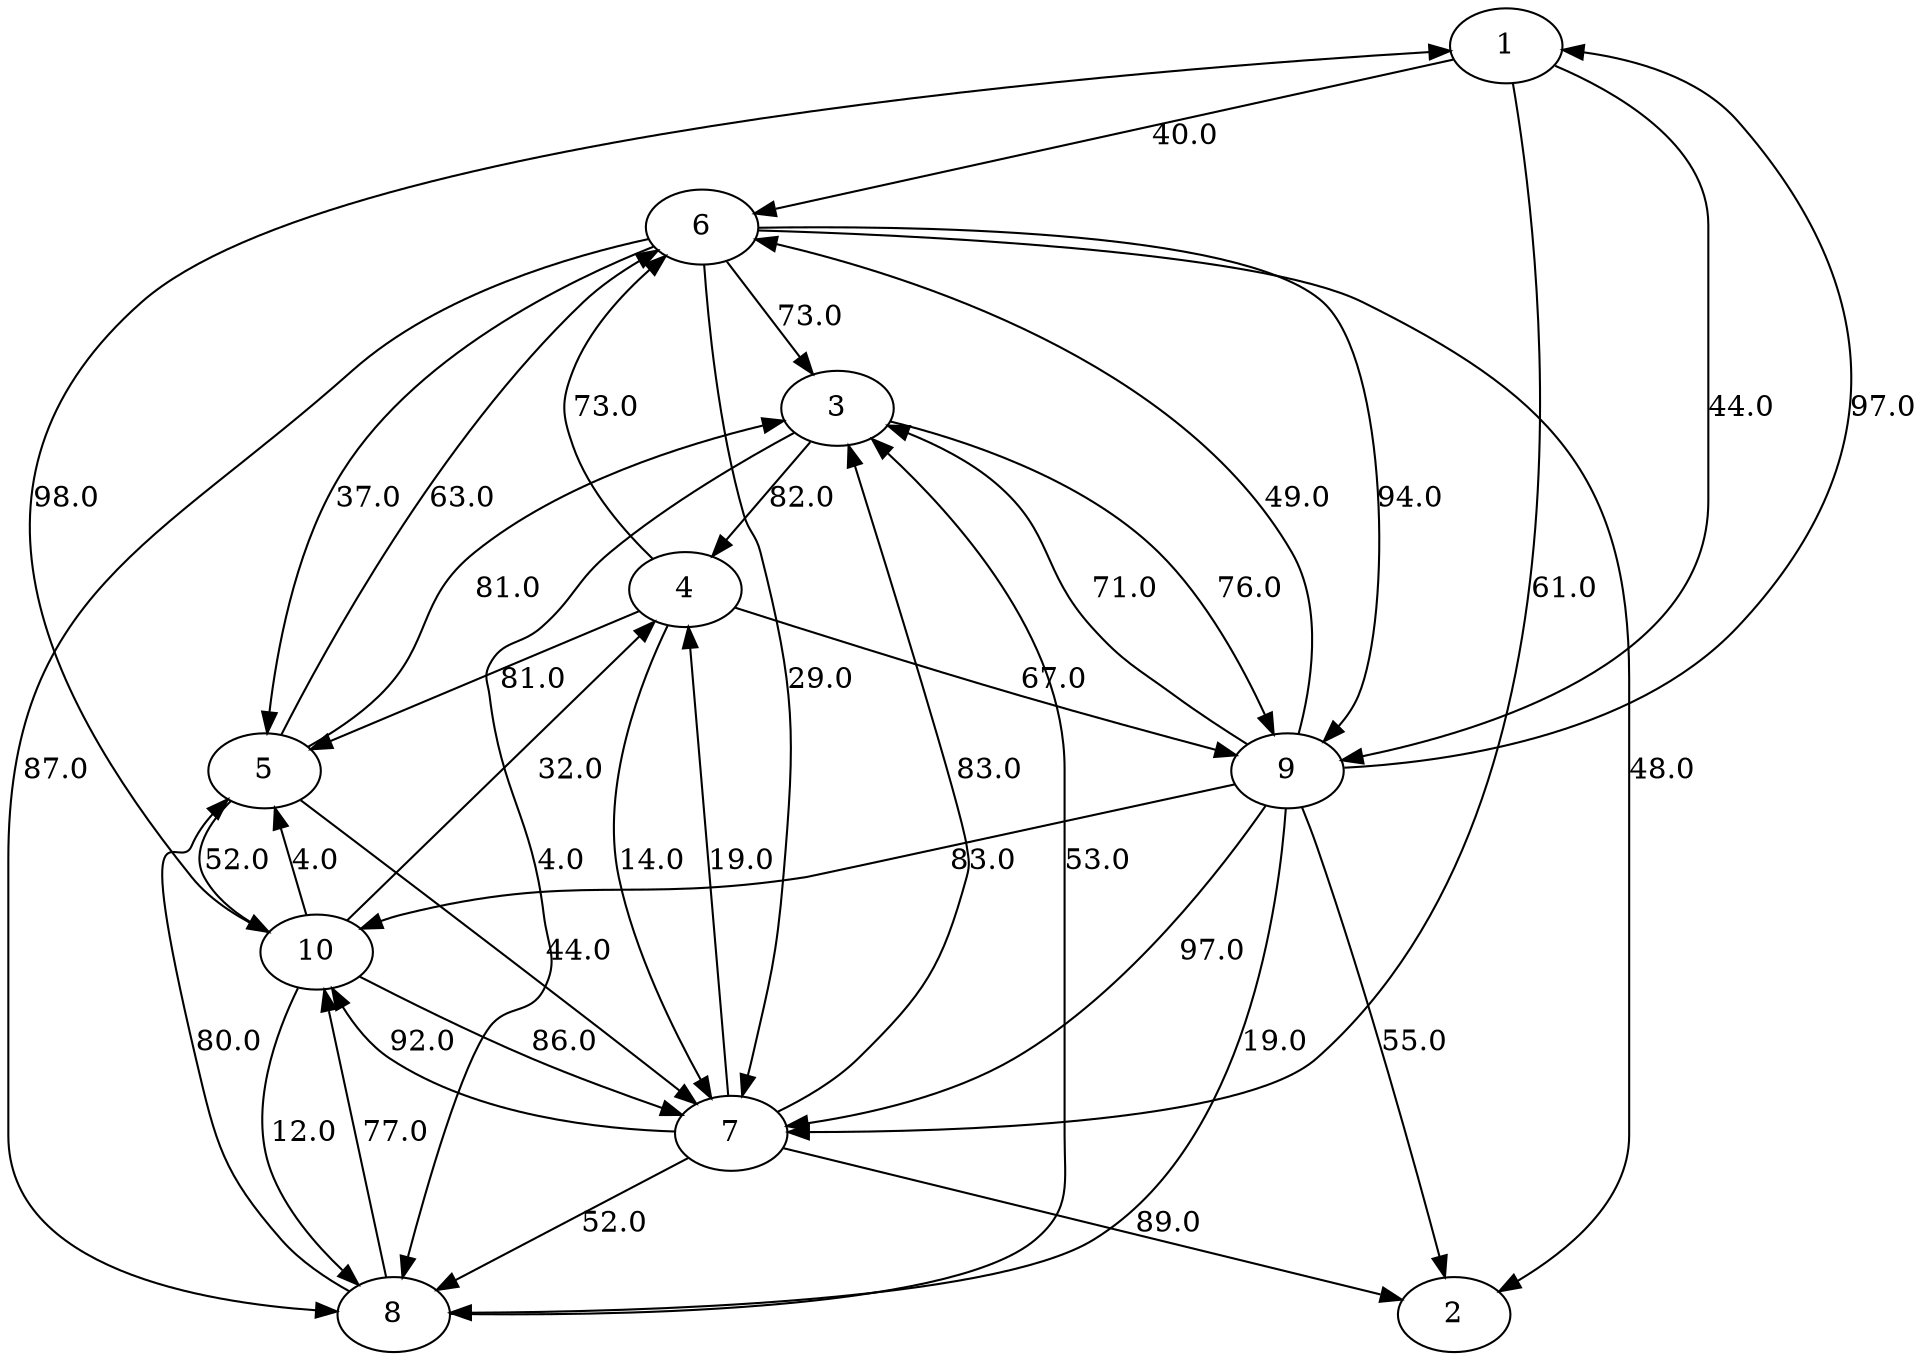 strict digraph G {
  1 [ label="1" ];
  2 [ label="2" ];
  3 [ label="3" ];
  4 [ label="4" ];
  5 [ label="5" ];
  6 [ label="6" ];
  7 [ label="7" ];
  8 [ label="8" ];
  9 [ label="9" ];
  10 [ label="10" ];
  8 -> 10 [ label="77.0" ];
  7 -> 8 [ label="52.0" ];
  1 -> 7 [ label="61.0" ];
  6 -> 9 [ label="94.0" ];
  10 -> 4 [ label="32.0" ];
  9 -> 8 [ label="19.0" ];
  7 -> 3 [ label="83.0" ];
  5 -> 3 [ label="81.0" ];
  6 -> 7 [ label="29.0" ];
  9 -> 10 [ label="83.0" ];
  5 -> 6 [ label="63.0" ];
  4 -> 9 [ label="67.0" ];
  10 -> 7 [ label="86.0" ];
  3 -> 4 [ label="82.0" ];
  4 -> 7 [ label="14.0" ];
  10 -> 1 [ label="98.0" ];
  8 -> 3 [ label="53.0" ];
  9 -> 3 [ label="71.0" ];
  8 -> 5 [ label="80.0" ];
  6 -> 8 [ label="87.0" ];
  5 -> 10 [ label="52.0" ];
  10 -> 5 [ label="4.0" ];
  7 -> 2 [ label="89.0" ];
  10 -> 8 [ label="12.0" ];
  5 -> 7 [ label="44.0" ];
  3 -> 9 [ label="76.0" ];
  9 -> 2 [ label="55.0" ];
  7 -> 10 [ label="92.0" ];
  9 -> 7 [ label="97.0" ];
  6 -> 2 [ label="48.0" ];
  9 -> 1 [ label="97.0" ];
  6 -> 3 [ label="73.0" ];
  3 -> 8 [ label="4.0" ];
  1 -> 9 [ label="44.0" ];
  9 -> 6 [ label="49.0" ];
  7 -> 4 [ label="19.0" ];
  4 -> 6 [ label="73.0" ];
  1 -> 6 [ label="40.0" ];
  4 -> 5 [ label="81.0" ];
  6 -> 5 [ label="37.0" ];
}
